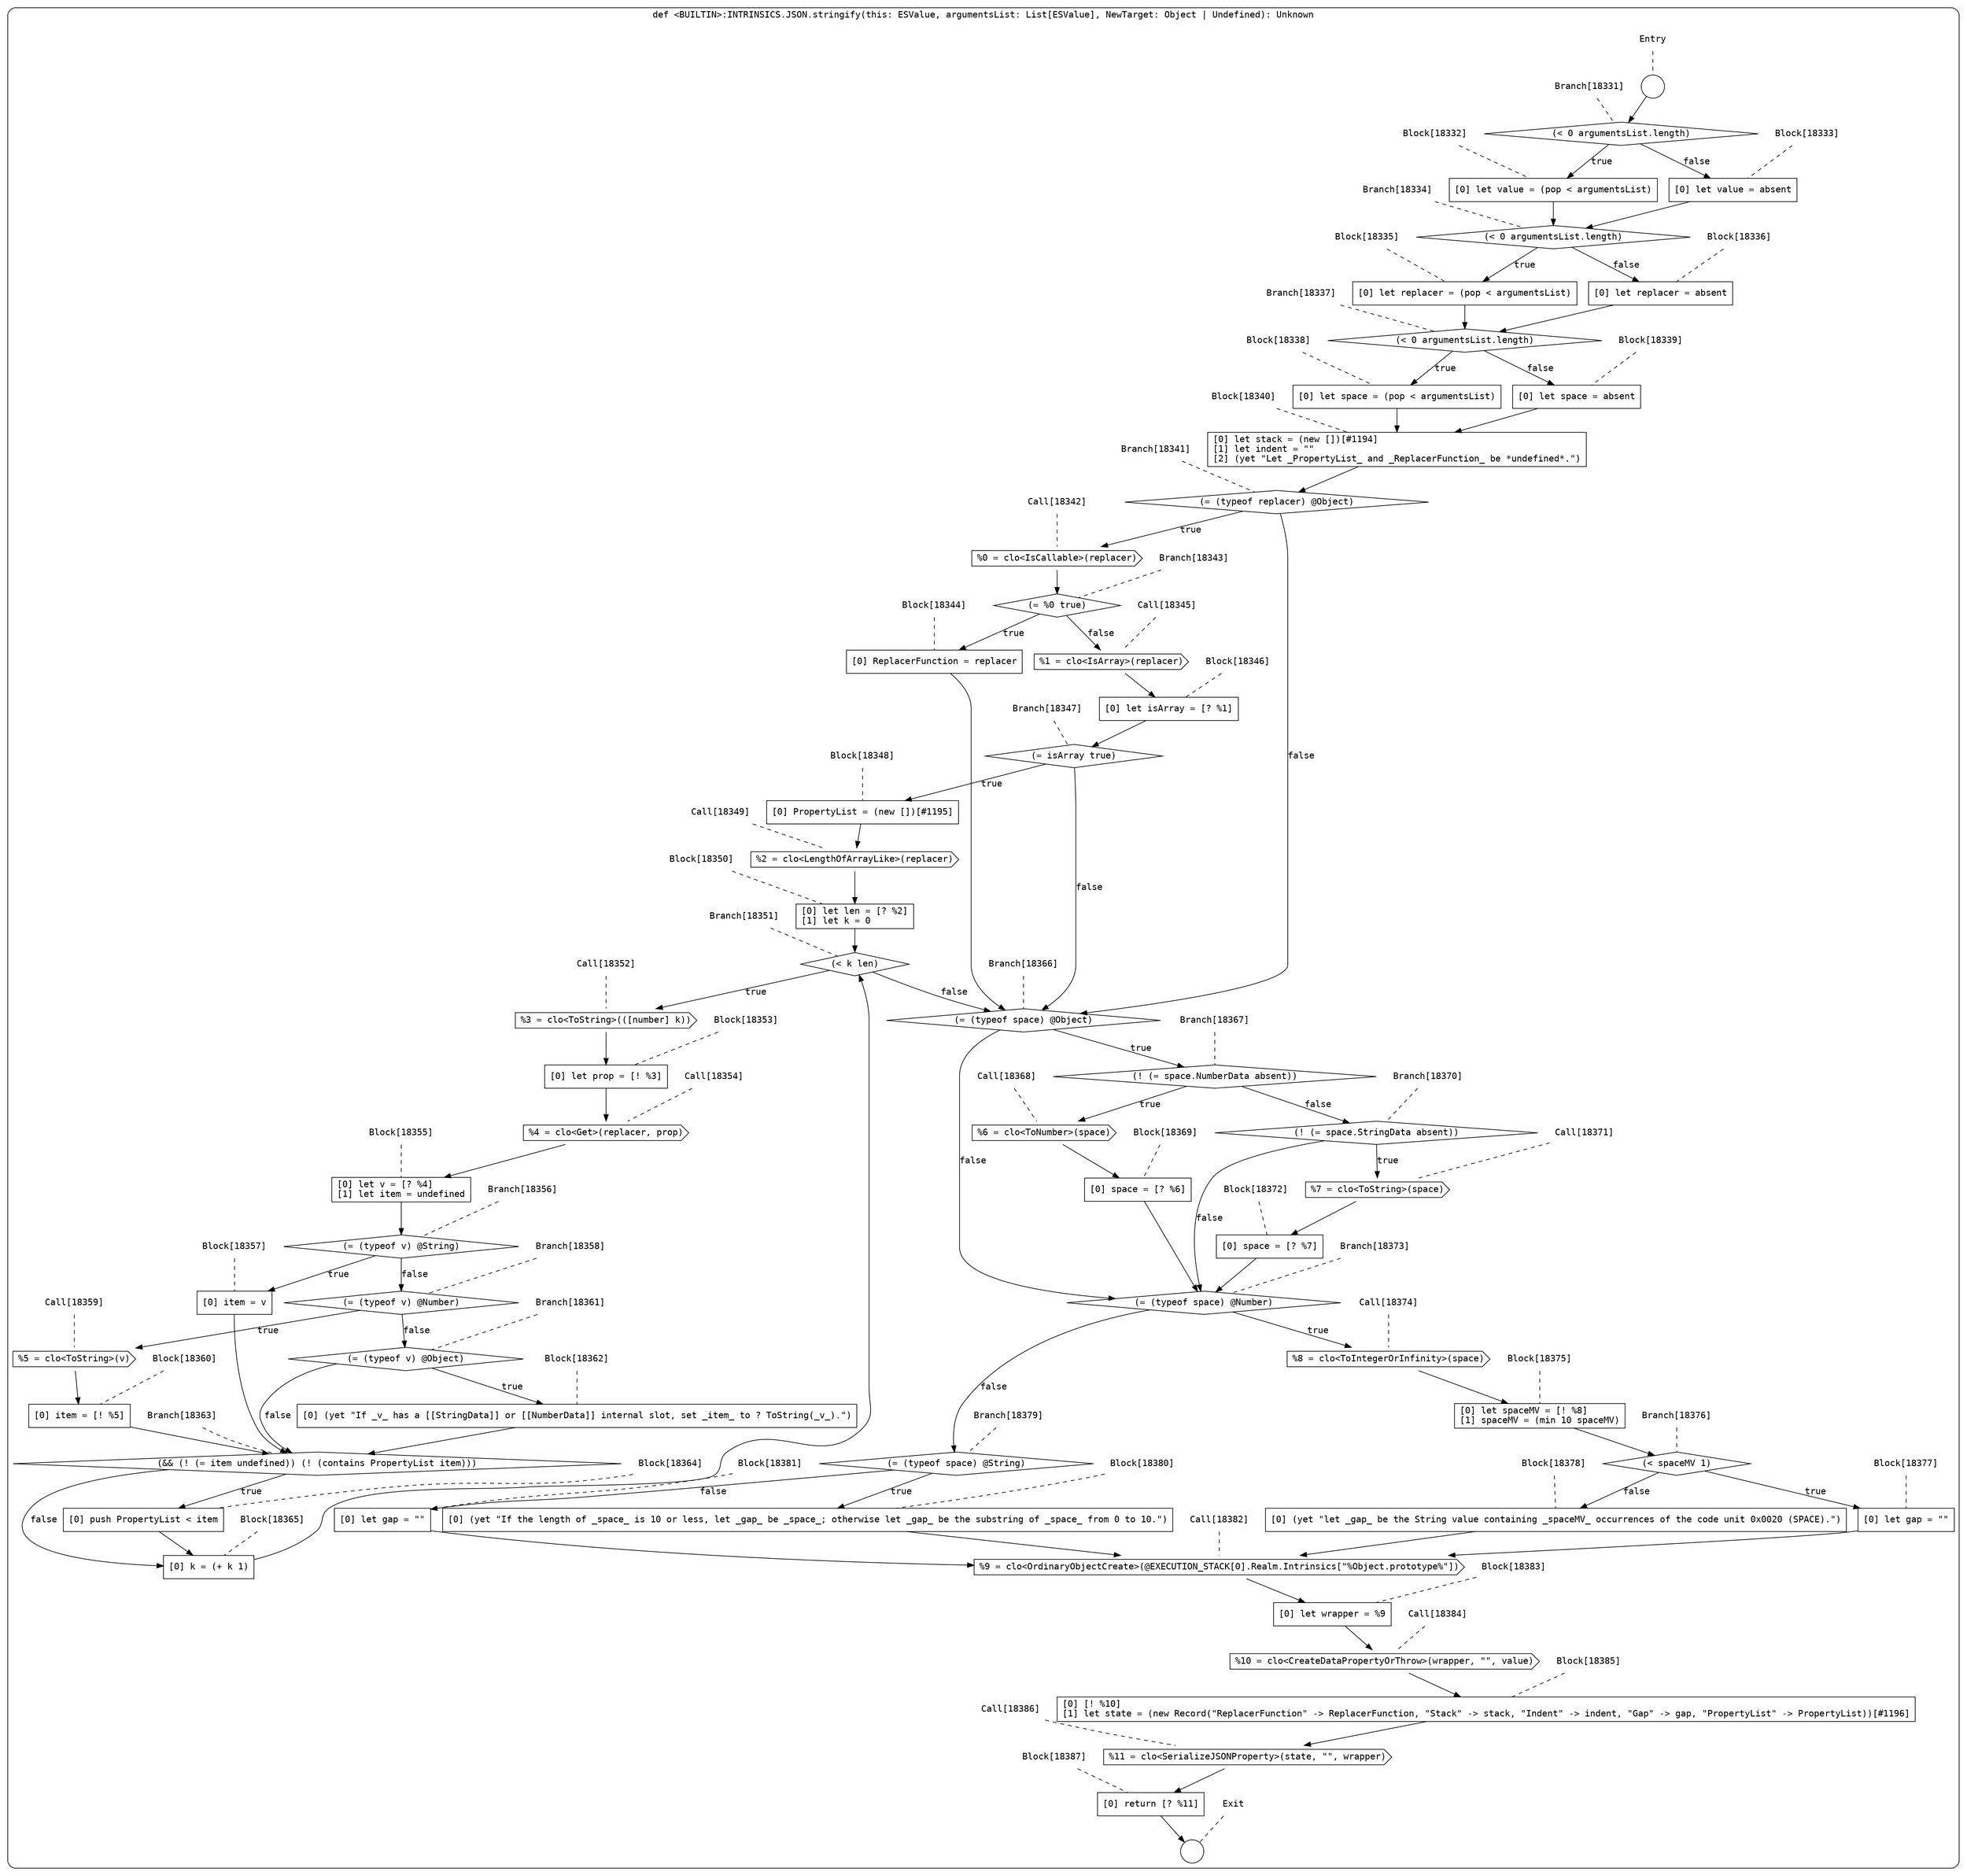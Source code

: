 digraph {
  graph [fontname = "Consolas"]
  node [fontname = "Consolas"]
  edge [fontname = "Consolas"]
  subgraph cluster2547 {
    label = "def <BUILTIN>:INTRINSICS.JSON.stringify(this: ESValue, argumentsList: List[ESValue], NewTarget: Object | Undefined): Unknown"
    style = rounded
    cluster2547_entry_name [shape=none, label=<<font color="black">Entry</font>>]
    cluster2547_entry_name -> cluster2547_entry [arrowhead=none, color="black", style=dashed]
    cluster2547_entry [shape=circle label=" " color="black" fillcolor="white" style=filled]
    cluster2547_entry -> node18331 [color="black"]
    cluster2547_exit_name [shape=none, label=<<font color="black">Exit</font>>]
    cluster2547_exit_name -> cluster2547_exit [arrowhead=none, color="black", style=dashed]
    cluster2547_exit [shape=circle label=" " color="black" fillcolor="white" style=filled]
    node18331_name [shape=none, label=<<font color="black">Branch[18331]</font>>]
    node18331_name -> node18331 [arrowhead=none, color="black", style=dashed]
    node18331 [shape=diamond, label=<<font color="black">(&lt; 0 argumentsList.length)</font>> color="black" fillcolor="white", style=filled]
    node18331 -> node18332 [label=<<font color="black">true</font>> color="black"]
    node18331 -> node18333 [label=<<font color="black">false</font>> color="black"]
    node18332_name [shape=none, label=<<font color="black">Block[18332]</font>>]
    node18332_name -> node18332 [arrowhead=none, color="black", style=dashed]
    node18332 [shape=box, label=<<font color="black">[0] let value = (pop &lt; argumentsList)<BR ALIGN="LEFT"/></font>> color="black" fillcolor="white", style=filled]
    node18332 -> node18334 [color="black"]
    node18333_name [shape=none, label=<<font color="black">Block[18333]</font>>]
    node18333_name -> node18333 [arrowhead=none, color="black", style=dashed]
    node18333 [shape=box, label=<<font color="black">[0] let value = absent<BR ALIGN="LEFT"/></font>> color="black" fillcolor="white", style=filled]
    node18333 -> node18334 [color="black"]
    node18334_name [shape=none, label=<<font color="black">Branch[18334]</font>>]
    node18334_name -> node18334 [arrowhead=none, color="black", style=dashed]
    node18334 [shape=diamond, label=<<font color="black">(&lt; 0 argumentsList.length)</font>> color="black" fillcolor="white", style=filled]
    node18334 -> node18335 [label=<<font color="black">true</font>> color="black"]
    node18334 -> node18336 [label=<<font color="black">false</font>> color="black"]
    node18335_name [shape=none, label=<<font color="black">Block[18335]</font>>]
    node18335_name -> node18335 [arrowhead=none, color="black", style=dashed]
    node18335 [shape=box, label=<<font color="black">[0] let replacer = (pop &lt; argumentsList)<BR ALIGN="LEFT"/></font>> color="black" fillcolor="white", style=filled]
    node18335 -> node18337 [color="black"]
    node18336_name [shape=none, label=<<font color="black">Block[18336]</font>>]
    node18336_name -> node18336 [arrowhead=none, color="black", style=dashed]
    node18336 [shape=box, label=<<font color="black">[0] let replacer = absent<BR ALIGN="LEFT"/></font>> color="black" fillcolor="white", style=filled]
    node18336 -> node18337 [color="black"]
    node18337_name [shape=none, label=<<font color="black">Branch[18337]</font>>]
    node18337_name -> node18337 [arrowhead=none, color="black", style=dashed]
    node18337 [shape=diamond, label=<<font color="black">(&lt; 0 argumentsList.length)</font>> color="black" fillcolor="white", style=filled]
    node18337 -> node18338 [label=<<font color="black">true</font>> color="black"]
    node18337 -> node18339 [label=<<font color="black">false</font>> color="black"]
    node18338_name [shape=none, label=<<font color="black">Block[18338]</font>>]
    node18338_name -> node18338 [arrowhead=none, color="black", style=dashed]
    node18338 [shape=box, label=<<font color="black">[0] let space = (pop &lt; argumentsList)<BR ALIGN="LEFT"/></font>> color="black" fillcolor="white", style=filled]
    node18338 -> node18340 [color="black"]
    node18339_name [shape=none, label=<<font color="black">Block[18339]</font>>]
    node18339_name -> node18339 [arrowhead=none, color="black", style=dashed]
    node18339 [shape=box, label=<<font color="black">[0] let space = absent<BR ALIGN="LEFT"/></font>> color="black" fillcolor="white", style=filled]
    node18339 -> node18340 [color="black"]
    node18340_name [shape=none, label=<<font color="black">Block[18340]</font>>]
    node18340_name -> node18340 [arrowhead=none, color="black", style=dashed]
    node18340 [shape=box, label=<<font color="black">[0] let stack = (new [])[#1194]<BR ALIGN="LEFT"/>[1] let indent = &quot;&quot;<BR ALIGN="LEFT"/>[2] (yet &quot;Let _PropertyList_ and _ReplacerFunction_ be *undefined*.&quot;)<BR ALIGN="LEFT"/></font>> color="black" fillcolor="white", style=filled]
    node18340 -> node18341 [color="black"]
    node18341_name [shape=none, label=<<font color="black">Branch[18341]</font>>]
    node18341_name -> node18341 [arrowhead=none, color="black", style=dashed]
    node18341 [shape=diamond, label=<<font color="black">(= (typeof replacer) @Object)</font>> color="black" fillcolor="white", style=filled]
    node18341 -> node18342 [label=<<font color="black">true</font>> color="black"]
    node18341 -> node18366 [label=<<font color="black">false</font>> color="black"]
    node18342_name [shape=none, label=<<font color="black">Call[18342]</font>>]
    node18342_name -> node18342 [arrowhead=none, color="black", style=dashed]
    node18342 [shape=cds, label=<<font color="black">%0 = clo&lt;IsCallable&gt;(replacer)</font>> color="black" fillcolor="white", style=filled]
    node18342 -> node18343 [color="black"]
    node18366_name [shape=none, label=<<font color="black">Branch[18366]</font>>]
    node18366_name -> node18366 [arrowhead=none, color="black", style=dashed]
    node18366 [shape=diamond, label=<<font color="black">(= (typeof space) @Object)</font>> color="black" fillcolor="white", style=filled]
    node18366 -> node18367 [label=<<font color="black">true</font>> color="black"]
    node18366 -> node18373 [label=<<font color="black">false</font>> color="black"]
    node18343_name [shape=none, label=<<font color="black">Branch[18343]</font>>]
    node18343_name -> node18343 [arrowhead=none, color="black", style=dashed]
    node18343 [shape=diamond, label=<<font color="black">(= %0 true)</font>> color="black" fillcolor="white", style=filled]
    node18343 -> node18344 [label=<<font color="black">true</font>> color="black"]
    node18343 -> node18345 [label=<<font color="black">false</font>> color="black"]
    node18367_name [shape=none, label=<<font color="black">Branch[18367]</font>>]
    node18367_name -> node18367 [arrowhead=none, color="black", style=dashed]
    node18367 [shape=diamond, label=<<font color="black">(! (= space.NumberData absent))</font>> color="black" fillcolor="white", style=filled]
    node18367 -> node18368 [label=<<font color="black">true</font>> color="black"]
    node18367 -> node18370 [label=<<font color="black">false</font>> color="black"]
    node18373_name [shape=none, label=<<font color="black">Branch[18373]</font>>]
    node18373_name -> node18373 [arrowhead=none, color="black", style=dashed]
    node18373 [shape=diamond, label=<<font color="black">(= (typeof space) @Number)</font>> color="black" fillcolor="white", style=filled]
    node18373 -> node18374 [label=<<font color="black">true</font>> color="black"]
    node18373 -> node18379 [label=<<font color="black">false</font>> color="black"]
    node18344_name [shape=none, label=<<font color="black">Block[18344]</font>>]
    node18344_name -> node18344 [arrowhead=none, color="black", style=dashed]
    node18344 [shape=box, label=<<font color="black">[0] ReplacerFunction = replacer<BR ALIGN="LEFT"/></font>> color="black" fillcolor="white", style=filled]
    node18344 -> node18366 [color="black"]
    node18345_name [shape=none, label=<<font color="black">Call[18345]</font>>]
    node18345_name -> node18345 [arrowhead=none, color="black", style=dashed]
    node18345 [shape=cds, label=<<font color="black">%1 = clo&lt;IsArray&gt;(replacer)</font>> color="black" fillcolor="white", style=filled]
    node18345 -> node18346 [color="black"]
    node18368_name [shape=none, label=<<font color="black">Call[18368]</font>>]
    node18368_name -> node18368 [arrowhead=none, color="black", style=dashed]
    node18368 [shape=cds, label=<<font color="black">%6 = clo&lt;ToNumber&gt;(space)</font>> color="black" fillcolor="white", style=filled]
    node18368 -> node18369 [color="black"]
    node18370_name [shape=none, label=<<font color="black">Branch[18370]</font>>]
    node18370_name -> node18370 [arrowhead=none, color="black", style=dashed]
    node18370 [shape=diamond, label=<<font color="black">(! (= space.StringData absent))</font>> color="black" fillcolor="white", style=filled]
    node18370 -> node18371 [label=<<font color="black">true</font>> color="black"]
    node18370 -> node18373 [label=<<font color="black">false</font>> color="black"]
    node18374_name [shape=none, label=<<font color="black">Call[18374]</font>>]
    node18374_name -> node18374 [arrowhead=none, color="black", style=dashed]
    node18374 [shape=cds, label=<<font color="black">%8 = clo&lt;ToIntegerOrInfinity&gt;(space)</font>> color="black" fillcolor="white", style=filled]
    node18374 -> node18375 [color="black"]
    node18379_name [shape=none, label=<<font color="black">Branch[18379]</font>>]
    node18379_name -> node18379 [arrowhead=none, color="black", style=dashed]
    node18379 [shape=diamond, label=<<font color="black">(= (typeof space) @String)</font>> color="black" fillcolor="white", style=filled]
    node18379 -> node18380 [label=<<font color="black">true</font>> color="black"]
    node18379 -> node18381 [label=<<font color="black">false</font>> color="black"]
    node18346_name [shape=none, label=<<font color="black">Block[18346]</font>>]
    node18346_name -> node18346 [arrowhead=none, color="black", style=dashed]
    node18346 [shape=box, label=<<font color="black">[0] let isArray = [? %1]<BR ALIGN="LEFT"/></font>> color="black" fillcolor="white", style=filled]
    node18346 -> node18347 [color="black"]
    node18369_name [shape=none, label=<<font color="black">Block[18369]</font>>]
    node18369_name -> node18369 [arrowhead=none, color="black", style=dashed]
    node18369 [shape=box, label=<<font color="black">[0] space = [? %6]<BR ALIGN="LEFT"/></font>> color="black" fillcolor="white", style=filled]
    node18369 -> node18373 [color="black"]
    node18371_name [shape=none, label=<<font color="black">Call[18371]</font>>]
    node18371_name -> node18371 [arrowhead=none, color="black", style=dashed]
    node18371 [shape=cds, label=<<font color="black">%7 = clo&lt;ToString&gt;(space)</font>> color="black" fillcolor="white", style=filled]
    node18371 -> node18372 [color="black"]
    node18375_name [shape=none, label=<<font color="black">Block[18375]</font>>]
    node18375_name -> node18375 [arrowhead=none, color="black", style=dashed]
    node18375 [shape=box, label=<<font color="black">[0] let spaceMV = [! %8]<BR ALIGN="LEFT"/>[1] spaceMV = (min 10 spaceMV)<BR ALIGN="LEFT"/></font>> color="black" fillcolor="white", style=filled]
    node18375 -> node18376 [color="black"]
    node18380_name [shape=none, label=<<font color="black">Block[18380]</font>>]
    node18380_name -> node18380 [arrowhead=none, color="black", style=dashed]
    node18380 [shape=box, label=<<font color="black">[0] (yet &quot;If the length of _space_ is 10 or less, let _gap_ be _space_; otherwise let _gap_ be the substring of _space_ from 0 to 10.&quot;)<BR ALIGN="LEFT"/></font>> color="black" fillcolor="white", style=filled]
    node18380 -> node18382 [color="black"]
    node18381_name [shape=none, label=<<font color="black">Block[18381]</font>>]
    node18381_name -> node18381 [arrowhead=none, color="black", style=dashed]
    node18381 [shape=box, label=<<font color="black">[0] let gap = &quot;&quot;<BR ALIGN="LEFT"/></font>> color="black" fillcolor="white", style=filled]
    node18381 -> node18382 [color="black"]
    node18347_name [shape=none, label=<<font color="black">Branch[18347]</font>>]
    node18347_name -> node18347 [arrowhead=none, color="black", style=dashed]
    node18347 [shape=diamond, label=<<font color="black">(= isArray true)</font>> color="black" fillcolor="white", style=filled]
    node18347 -> node18348 [label=<<font color="black">true</font>> color="black"]
    node18347 -> node18366 [label=<<font color="black">false</font>> color="black"]
    node18372_name [shape=none, label=<<font color="black">Block[18372]</font>>]
    node18372_name -> node18372 [arrowhead=none, color="black", style=dashed]
    node18372 [shape=box, label=<<font color="black">[0] space = [? %7]<BR ALIGN="LEFT"/></font>> color="black" fillcolor="white", style=filled]
    node18372 -> node18373 [color="black"]
    node18376_name [shape=none, label=<<font color="black">Branch[18376]</font>>]
    node18376_name -> node18376 [arrowhead=none, color="black", style=dashed]
    node18376 [shape=diamond, label=<<font color="black">(&lt; spaceMV 1)</font>> color="black" fillcolor="white", style=filled]
    node18376 -> node18377 [label=<<font color="black">true</font>> color="black"]
    node18376 -> node18378 [label=<<font color="black">false</font>> color="black"]
    node18382_name [shape=none, label=<<font color="black">Call[18382]</font>>]
    node18382_name -> node18382 [arrowhead=none, color="black", style=dashed]
    node18382 [shape=cds, label=<<font color="black">%9 = clo&lt;OrdinaryObjectCreate&gt;(@EXECUTION_STACK[0].Realm.Intrinsics[&quot;%Object.prototype%&quot;])</font>> color="black" fillcolor="white", style=filled]
    node18382 -> node18383 [color="black"]
    node18348_name [shape=none, label=<<font color="black">Block[18348]</font>>]
    node18348_name -> node18348 [arrowhead=none, color="black", style=dashed]
    node18348 [shape=box, label=<<font color="black">[0] PropertyList = (new [])[#1195]<BR ALIGN="LEFT"/></font>> color="black" fillcolor="white", style=filled]
    node18348 -> node18349 [color="black"]
    node18377_name [shape=none, label=<<font color="black">Block[18377]</font>>]
    node18377_name -> node18377 [arrowhead=none, color="black", style=dashed]
    node18377 [shape=box, label=<<font color="black">[0] let gap = &quot;&quot;<BR ALIGN="LEFT"/></font>> color="black" fillcolor="white", style=filled]
    node18377 -> node18382 [color="black"]
    node18378_name [shape=none, label=<<font color="black">Block[18378]</font>>]
    node18378_name -> node18378 [arrowhead=none, color="black", style=dashed]
    node18378 [shape=box, label=<<font color="black">[0] (yet &quot;let _gap_ be the String value containing _spaceMV_ occurrences of the code unit 0x0020 (SPACE).&quot;)<BR ALIGN="LEFT"/></font>> color="black" fillcolor="white", style=filled]
    node18378 -> node18382 [color="black"]
    node18383_name [shape=none, label=<<font color="black">Block[18383]</font>>]
    node18383_name -> node18383 [arrowhead=none, color="black", style=dashed]
    node18383 [shape=box, label=<<font color="black">[0] let wrapper = %9<BR ALIGN="LEFT"/></font>> color="black" fillcolor="white", style=filled]
    node18383 -> node18384 [color="black"]
    node18349_name [shape=none, label=<<font color="black">Call[18349]</font>>]
    node18349_name -> node18349 [arrowhead=none, color="black", style=dashed]
    node18349 [shape=cds, label=<<font color="black">%2 = clo&lt;LengthOfArrayLike&gt;(replacer)</font>> color="black" fillcolor="white", style=filled]
    node18349 -> node18350 [color="black"]
    node18384_name [shape=none, label=<<font color="black">Call[18384]</font>>]
    node18384_name -> node18384 [arrowhead=none, color="black", style=dashed]
    node18384 [shape=cds, label=<<font color="black">%10 = clo&lt;CreateDataPropertyOrThrow&gt;(wrapper, &quot;&quot;, value)</font>> color="black" fillcolor="white", style=filled]
    node18384 -> node18385 [color="black"]
    node18350_name [shape=none, label=<<font color="black">Block[18350]</font>>]
    node18350_name -> node18350 [arrowhead=none, color="black", style=dashed]
    node18350 [shape=box, label=<<font color="black">[0] let len = [? %2]<BR ALIGN="LEFT"/>[1] let k = 0<BR ALIGN="LEFT"/></font>> color="black" fillcolor="white", style=filled]
    node18350 -> node18351 [color="black"]
    node18385_name [shape=none, label=<<font color="black">Block[18385]</font>>]
    node18385_name -> node18385 [arrowhead=none, color="black", style=dashed]
    node18385 [shape=box, label=<<font color="black">[0] [! %10]<BR ALIGN="LEFT"/>[1] let state = (new Record(&quot;ReplacerFunction&quot; -&gt; ReplacerFunction, &quot;Stack&quot; -&gt; stack, &quot;Indent&quot; -&gt; indent, &quot;Gap&quot; -&gt; gap, &quot;PropertyList&quot; -&gt; PropertyList))[#1196]<BR ALIGN="LEFT"/></font>> color="black" fillcolor="white", style=filled]
    node18385 -> node18386 [color="black"]
    node18351_name [shape=none, label=<<font color="black">Branch[18351]</font>>]
    node18351_name -> node18351 [arrowhead=none, color="black", style=dashed]
    node18351 [shape=diamond, label=<<font color="black">(&lt; k len)</font>> color="black" fillcolor="white", style=filled]
    node18351 -> node18352 [label=<<font color="black">true</font>> color="black"]
    node18351 -> node18366 [label=<<font color="black">false</font>> color="black"]
    node18386_name [shape=none, label=<<font color="black">Call[18386]</font>>]
    node18386_name -> node18386 [arrowhead=none, color="black", style=dashed]
    node18386 [shape=cds, label=<<font color="black">%11 = clo&lt;SerializeJSONProperty&gt;(state, &quot;&quot;, wrapper)</font>> color="black" fillcolor="white", style=filled]
    node18386 -> node18387 [color="black"]
    node18352_name [shape=none, label=<<font color="black">Call[18352]</font>>]
    node18352_name -> node18352 [arrowhead=none, color="black", style=dashed]
    node18352 [shape=cds, label=<<font color="black">%3 = clo&lt;ToString&gt;(([number] k))</font>> color="black" fillcolor="white", style=filled]
    node18352 -> node18353 [color="black"]
    node18387_name [shape=none, label=<<font color="black">Block[18387]</font>>]
    node18387_name -> node18387 [arrowhead=none, color="black", style=dashed]
    node18387 [shape=box, label=<<font color="black">[0] return [? %11]<BR ALIGN="LEFT"/></font>> color="black" fillcolor="white", style=filled]
    node18387 -> cluster2547_exit [color="black"]
    node18353_name [shape=none, label=<<font color="black">Block[18353]</font>>]
    node18353_name -> node18353 [arrowhead=none, color="black", style=dashed]
    node18353 [shape=box, label=<<font color="black">[0] let prop = [! %3]<BR ALIGN="LEFT"/></font>> color="black" fillcolor="white", style=filled]
    node18353 -> node18354 [color="black"]
    node18354_name [shape=none, label=<<font color="black">Call[18354]</font>>]
    node18354_name -> node18354 [arrowhead=none, color="black", style=dashed]
    node18354 [shape=cds, label=<<font color="black">%4 = clo&lt;Get&gt;(replacer, prop)</font>> color="black" fillcolor="white", style=filled]
    node18354 -> node18355 [color="black"]
    node18355_name [shape=none, label=<<font color="black">Block[18355]</font>>]
    node18355_name -> node18355 [arrowhead=none, color="black", style=dashed]
    node18355 [shape=box, label=<<font color="black">[0] let v = [? %4]<BR ALIGN="LEFT"/>[1] let item = undefined<BR ALIGN="LEFT"/></font>> color="black" fillcolor="white", style=filled]
    node18355 -> node18356 [color="black"]
    node18356_name [shape=none, label=<<font color="black">Branch[18356]</font>>]
    node18356_name -> node18356 [arrowhead=none, color="black", style=dashed]
    node18356 [shape=diamond, label=<<font color="black">(= (typeof v) @String)</font>> color="black" fillcolor="white", style=filled]
    node18356 -> node18357 [label=<<font color="black">true</font>> color="black"]
    node18356 -> node18358 [label=<<font color="black">false</font>> color="black"]
    node18357_name [shape=none, label=<<font color="black">Block[18357]</font>>]
    node18357_name -> node18357 [arrowhead=none, color="black", style=dashed]
    node18357 [shape=box, label=<<font color="black">[0] item = v<BR ALIGN="LEFT"/></font>> color="black" fillcolor="white", style=filled]
    node18357 -> node18363 [color="black"]
    node18358_name [shape=none, label=<<font color="black">Branch[18358]</font>>]
    node18358_name -> node18358 [arrowhead=none, color="black", style=dashed]
    node18358 [shape=diamond, label=<<font color="black">(= (typeof v) @Number)</font>> color="black" fillcolor="white", style=filled]
    node18358 -> node18359 [label=<<font color="black">true</font>> color="black"]
    node18358 -> node18361 [label=<<font color="black">false</font>> color="black"]
    node18363_name [shape=none, label=<<font color="black">Branch[18363]</font>>]
    node18363_name -> node18363 [arrowhead=none, color="black", style=dashed]
    node18363 [shape=diamond, label=<<font color="black">(&amp;&amp; (! (= item undefined)) (! (contains PropertyList item)))</font>> color="black" fillcolor="white", style=filled]
    node18363 -> node18364 [label=<<font color="black">true</font>> color="black"]
    node18363 -> node18365 [label=<<font color="black">false</font>> color="black"]
    node18359_name [shape=none, label=<<font color="black">Call[18359]</font>>]
    node18359_name -> node18359 [arrowhead=none, color="black", style=dashed]
    node18359 [shape=cds, label=<<font color="black">%5 = clo&lt;ToString&gt;(v)</font>> color="black" fillcolor="white", style=filled]
    node18359 -> node18360 [color="black"]
    node18361_name [shape=none, label=<<font color="black">Branch[18361]</font>>]
    node18361_name -> node18361 [arrowhead=none, color="black", style=dashed]
    node18361 [shape=diamond, label=<<font color="black">(= (typeof v) @Object)</font>> color="black" fillcolor="white", style=filled]
    node18361 -> node18362 [label=<<font color="black">true</font>> color="black"]
    node18361 -> node18363 [label=<<font color="black">false</font>> color="black"]
    node18364_name [shape=none, label=<<font color="black">Block[18364]</font>>]
    node18364_name -> node18364 [arrowhead=none, color="black", style=dashed]
    node18364 [shape=box, label=<<font color="black">[0] push PropertyList &lt; item<BR ALIGN="LEFT"/></font>> color="black" fillcolor="white", style=filled]
    node18364 -> node18365 [color="black"]
    node18365_name [shape=none, label=<<font color="black">Block[18365]</font>>]
    node18365_name -> node18365 [arrowhead=none, color="black", style=dashed]
    node18365 [shape=box, label=<<font color="black">[0] k = (+ k 1)<BR ALIGN="LEFT"/></font>> color="black" fillcolor="white", style=filled]
    node18365 -> node18351 [color="black"]
    node18360_name [shape=none, label=<<font color="black">Block[18360]</font>>]
    node18360_name -> node18360 [arrowhead=none, color="black", style=dashed]
    node18360 [shape=box, label=<<font color="black">[0] item = [! %5]<BR ALIGN="LEFT"/></font>> color="black" fillcolor="white", style=filled]
    node18360 -> node18363 [color="black"]
    node18362_name [shape=none, label=<<font color="black">Block[18362]</font>>]
    node18362_name -> node18362 [arrowhead=none, color="black", style=dashed]
    node18362 [shape=box, label=<<font color="black">[0] (yet &quot;If _v_ has a [[StringData]] or [[NumberData]] internal slot, set _item_ to ? ToString(_v_).&quot;)<BR ALIGN="LEFT"/></font>> color="black" fillcolor="white", style=filled]
    node18362 -> node18363 [color="black"]
  }
}